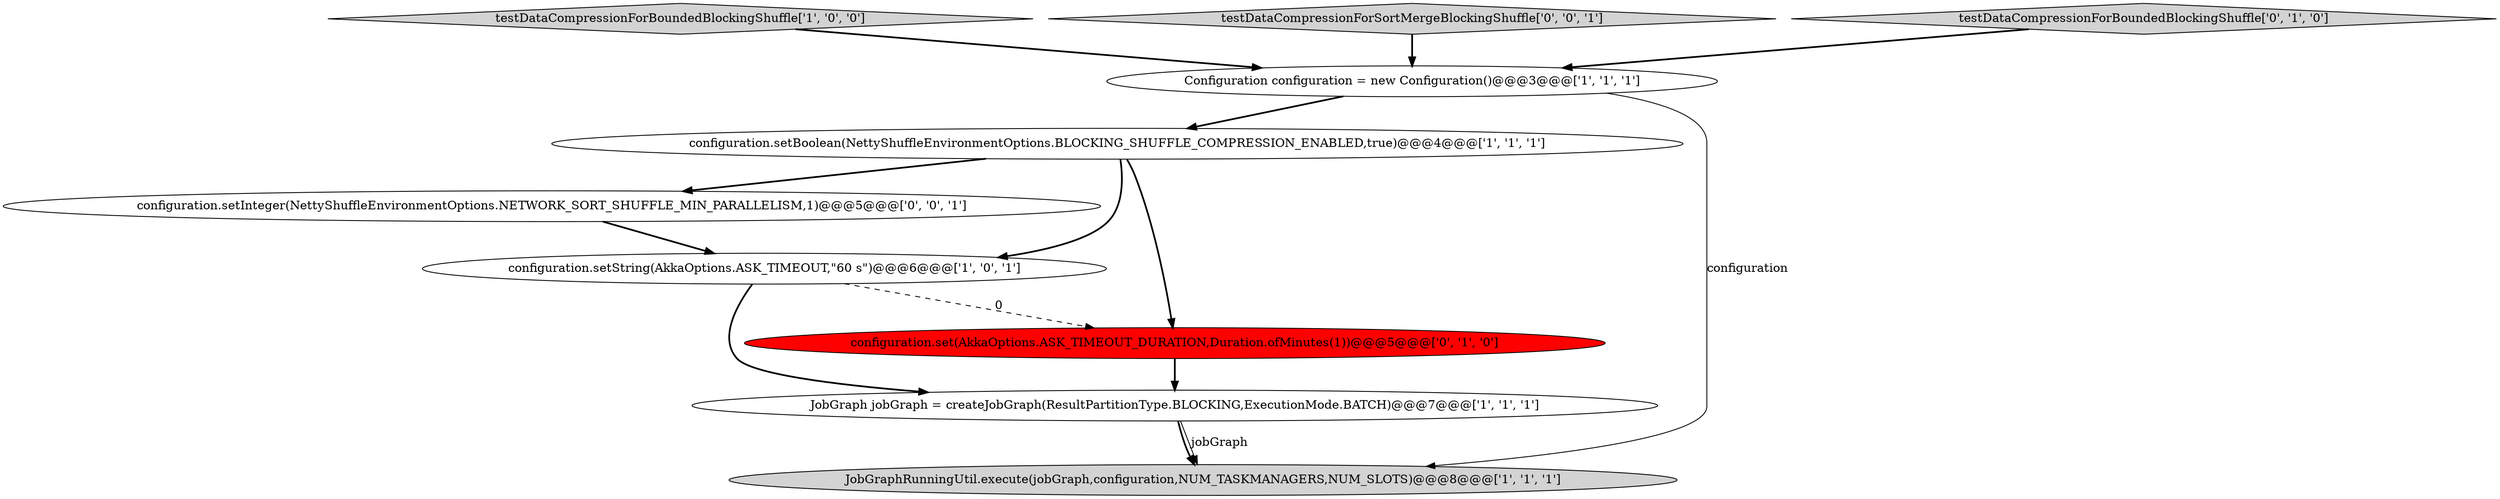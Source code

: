 digraph {
1 [style = filled, label = "testDataCompressionForBoundedBlockingShuffle['1', '0', '0']", fillcolor = lightgray, shape = diamond image = "AAA0AAABBB1BBB"];
0 [style = filled, label = "configuration.setBoolean(NettyShuffleEnvironmentOptions.BLOCKING_SHUFFLE_COMPRESSION_ENABLED,true)@@@4@@@['1', '1', '1']", fillcolor = white, shape = ellipse image = "AAA0AAABBB1BBB"];
9 [style = filled, label = "configuration.setInteger(NettyShuffleEnvironmentOptions.NETWORK_SORT_SHUFFLE_MIN_PARALLELISM,1)@@@5@@@['0', '0', '1']", fillcolor = white, shape = ellipse image = "AAA0AAABBB3BBB"];
5 [style = filled, label = "Configuration configuration = new Configuration()@@@3@@@['1', '1', '1']", fillcolor = white, shape = ellipse image = "AAA0AAABBB1BBB"];
4 [style = filled, label = "JobGraphRunningUtil.execute(jobGraph,configuration,NUM_TASKMANAGERS,NUM_SLOTS)@@@8@@@['1', '1', '1']", fillcolor = lightgray, shape = ellipse image = "AAA0AAABBB1BBB"];
3 [style = filled, label = "configuration.setString(AkkaOptions.ASK_TIMEOUT,\"60 s\")@@@6@@@['1', '0', '1']", fillcolor = white, shape = ellipse image = "AAA0AAABBB1BBB"];
8 [style = filled, label = "testDataCompressionForSortMergeBlockingShuffle['0', '0', '1']", fillcolor = lightgray, shape = diamond image = "AAA0AAABBB3BBB"];
7 [style = filled, label = "configuration.set(AkkaOptions.ASK_TIMEOUT_DURATION,Duration.ofMinutes(1))@@@5@@@['0', '1', '0']", fillcolor = red, shape = ellipse image = "AAA1AAABBB2BBB"];
6 [style = filled, label = "testDataCompressionForBoundedBlockingShuffle['0', '1', '0']", fillcolor = lightgray, shape = diamond image = "AAA0AAABBB2BBB"];
2 [style = filled, label = "JobGraph jobGraph = createJobGraph(ResultPartitionType.BLOCKING,ExecutionMode.BATCH)@@@7@@@['1', '1', '1']", fillcolor = white, shape = ellipse image = "AAA0AAABBB1BBB"];
1->5 [style = bold, label=""];
0->3 [style = bold, label=""];
9->3 [style = bold, label=""];
5->4 [style = solid, label="configuration"];
6->5 [style = bold, label=""];
0->9 [style = bold, label=""];
2->4 [style = solid, label="jobGraph"];
3->2 [style = bold, label=""];
5->0 [style = bold, label=""];
8->5 [style = bold, label=""];
2->4 [style = bold, label=""];
7->2 [style = bold, label=""];
3->7 [style = dashed, label="0"];
0->7 [style = bold, label=""];
}
